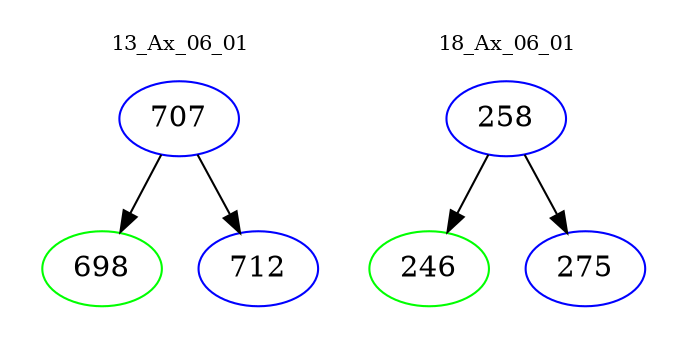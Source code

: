 digraph{
subgraph cluster_0 {
color = white
label = "13_Ax_06_01";
fontsize=10;
T0_707 [label="707", color="blue"]
T0_707 -> T0_698 [color="black"]
T0_698 [label="698", color="green"]
T0_707 -> T0_712 [color="black"]
T0_712 [label="712", color="blue"]
}
subgraph cluster_1 {
color = white
label = "18_Ax_06_01";
fontsize=10;
T1_258 [label="258", color="blue"]
T1_258 -> T1_246 [color="black"]
T1_246 [label="246", color="green"]
T1_258 -> T1_275 [color="black"]
T1_275 [label="275", color="blue"]
}
}
